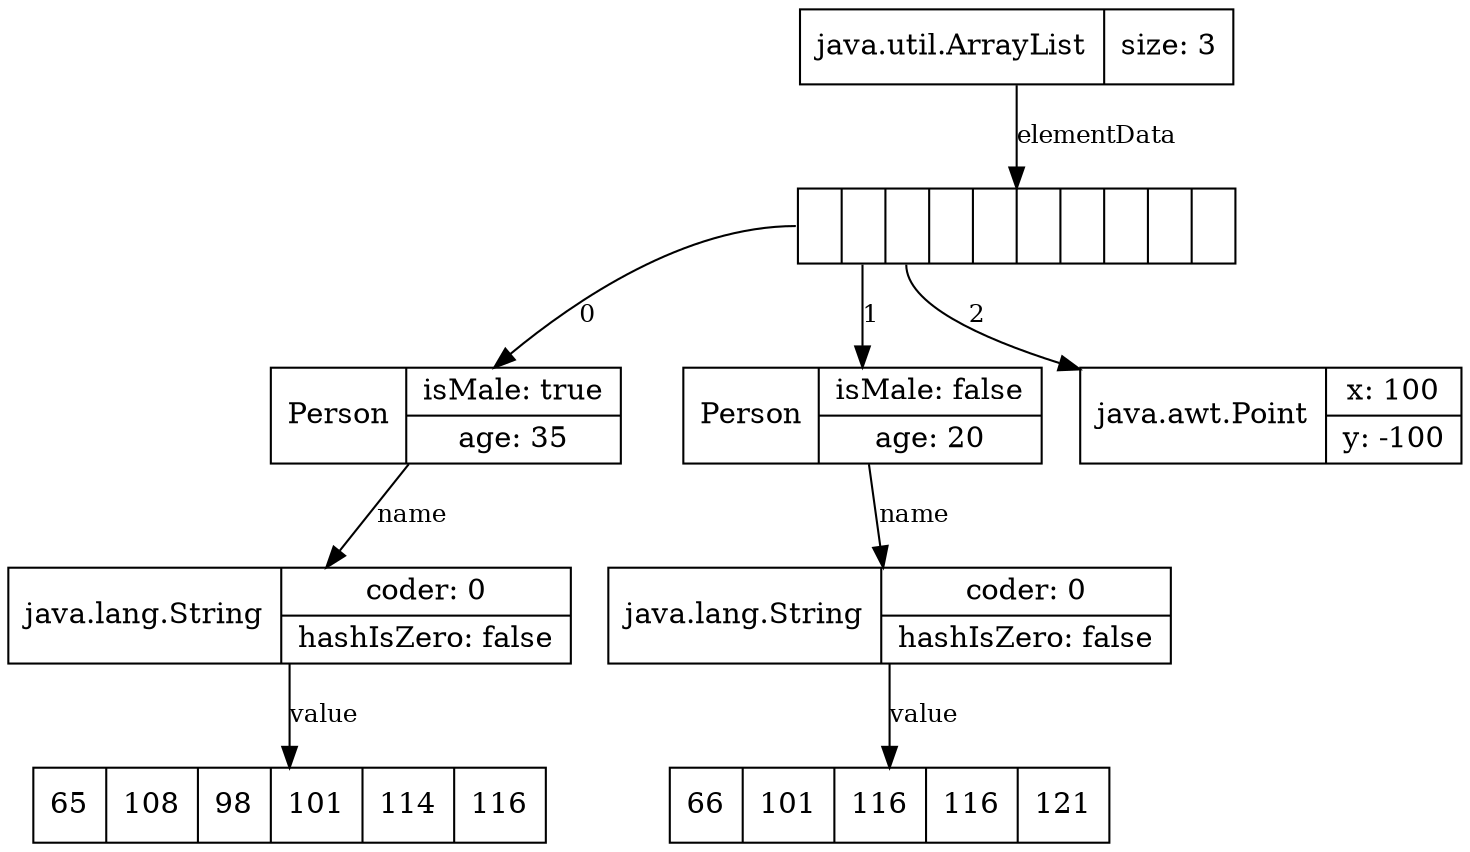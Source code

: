 digraph Java {
n1858609436[label="java.util.ArrayList|{size: 3}",shape=record];
n1858609436 -> n1920387277[label="elementData",fontsize=12];
n1920387277[label="<f0>|<f1>|<f2>|<f3>|<f4>|<f5>|<f6>|<f7>|<f8>|<f9>",shape=record];
n1920387277:f0 -> n1414147750[label="0",fontsize=12];
n1414147750[label="Person|{isMale: true|age: 35}",shape=record];
n1414147750 -> n775931202[label="name",fontsize=12];
n775931202[label="java.lang.String|{coder: 0|hashIsZero: false}",shape=record];
n775931202 -> n22069592[label="value",fontsize=12];
n22069592[shape=record, label="65|108|98|101|114|116"];
n1920387277:f1 -> n1160003871[label="1",fontsize=12];
n1160003871[label="Person|{isMale: false|age: 20}",shape=record];
n1160003871 -> n1075738627[label="name",fontsize=12];
n1075738627[label="java.lang.String|{coder: 0|hashIsZero: false}",shape=record];
n1075738627 -> n282828951[label="value",fontsize=12];
n282828951[shape=record, label="66|101|116|116|121"];
n1920387277:f2 -> n394721749[label="2",fontsize=12];
n394721749[label="java.awt.Point|{x: 100|y: -100}",shape=record];
}
